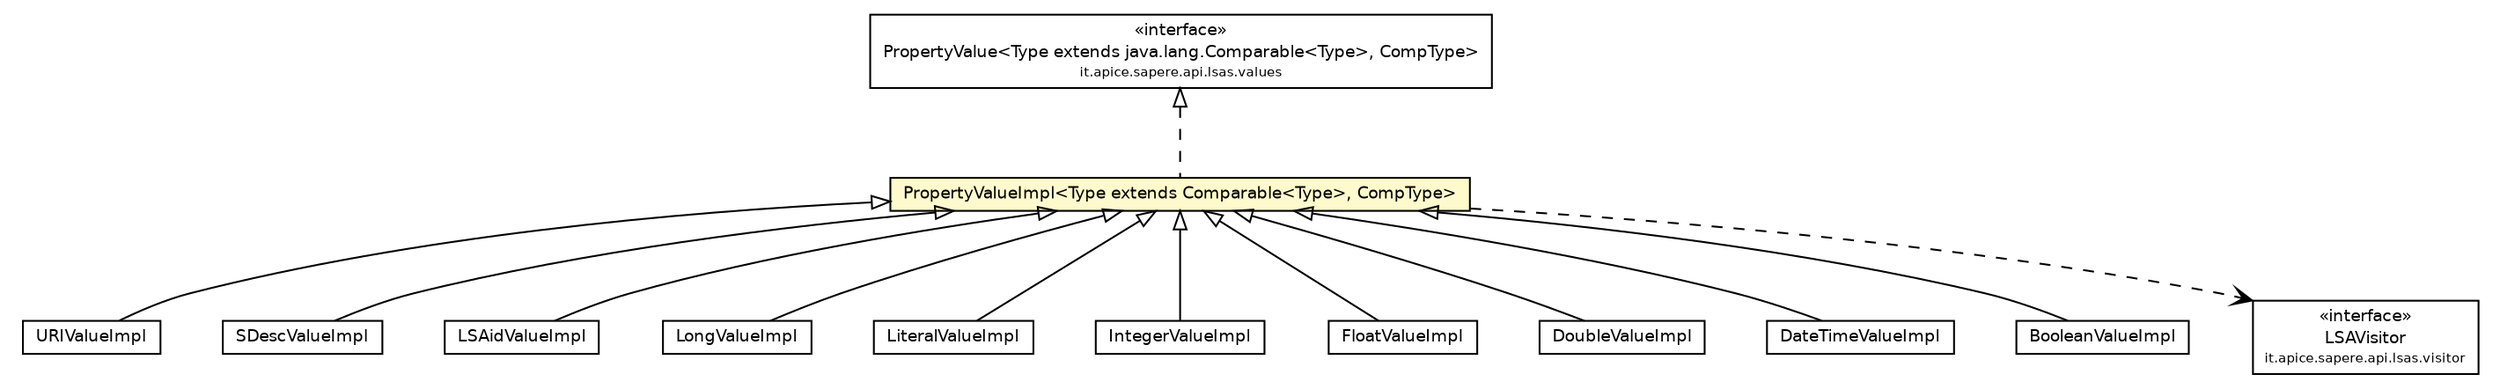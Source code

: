 #!/usr/local/bin/dot
#
# Class diagram 
# Generated by UmlGraph version 4.4 (http://www.spinellis.gr/sw/umlgraph)
#

digraph G {
	edge [fontname="Helvetica",fontsize=10,labelfontname="Helvetica",labelfontsize=10];
	node [fontname="Helvetica",fontsize=10,shape=plaintext];
	// it.apice.sapere.api.lsas.values.impl.URIValueImpl
	c4086 [label=<<table border="0" cellborder="1" cellspacing="0" cellpadding="2" port="p" href="./URIValueImpl.html">
		<tr><td><table border="0" cellspacing="0" cellpadding="1">
			<tr><td> URIValueImpl </td></tr>
		</table></td></tr>
		</table>>, fontname="Helvetica", fontcolor="black", fontsize=9.0];
	// it.apice.sapere.api.lsas.values.impl.SDescValueImpl
	c4087 [label=<<table border="0" cellborder="1" cellspacing="0" cellpadding="2" port="p" href="./SDescValueImpl.html">
		<tr><td><table border="0" cellspacing="0" cellpadding="1">
			<tr><td> SDescValueImpl </td></tr>
		</table></td></tr>
		</table>>, fontname="Helvetica", fontcolor="black", fontsize=9.0];
	// it.apice.sapere.api.lsas.values.impl.PropertyValueImpl<Type extends java.lang.Comparable<Type>, CompType>
	c4088 [label=<<table border="0" cellborder="1" cellspacing="0" cellpadding="2" port="p" bgcolor="lemonChiffon" href="./PropertyValueImpl.html">
		<tr><td><table border="0" cellspacing="0" cellpadding="1">
			<tr><td> PropertyValueImpl&lt;Type extends Comparable&lt;Type&gt;, CompType&gt; </td></tr>
		</table></td></tr>
		</table>>, fontname="Helvetica", fontcolor="black", fontsize=9.0];
	// it.apice.sapere.api.lsas.values.impl.LSAidValueImpl
	c4089 [label=<<table border="0" cellborder="1" cellspacing="0" cellpadding="2" port="p" href="./LSAidValueImpl.html">
		<tr><td><table border="0" cellspacing="0" cellpadding="1">
			<tr><td> LSAidValueImpl </td></tr>
		</table></td></tr>
		</table>>, fontname="Helvetica", fontcolor="black", fontsize=9.0];
	// it.apice.sapere.api.lsas.values.impl.LongValueImpl
	c4090 [label=<<table border="0" cellborder="1" cellspacing="0" cellpadding="2" port="p" href="./LongValueImpl.html">
		<tr><td><table border="0" cellspacing="0" cellpadding="1">
			<tr><td> LongValueImpl </td></tr>
		</table></td></tr>
		</table>>, fontname="Helvetica", fontcolor="black", fontsize=9.0];
	// it.apice.sapere.api.lsas.values.impl.LiteralValueImpl
	c4091 [label=<<table border="0" cellborder="1" cellspacing="0" cellpadding="2" port="p" href="./LiteralValueImpl.html">
		<tr><td><table border="0" cellspacing="0" cellpadding="1">
			<tr><td> LiteralValueImpl </td></tr>
		</table></td></tr>
		</table>>, fontname="Helvetica", fontcolor="black", fontsize=9.0];
	// it.apice.sapere.api.lsas.values.impl.IntegerValueImpl
	c4092 [label=<<table border="0" cellborder="1" cellspacing="0" cellpadding="2" port="p" href="./IntegerValueImpl.html">
		<tr><td><table border="0" cellspacing="0" cellpadding="1">
			<tr><td> IntegerValueImpl </td></tr>
		</table></td></tr>
		</table>>, fontname="Helvetica", fontcolor="black", fontsize=9.0];
	// it.apice.sapere.api.lsas.values.impl.FloatValueImpl
	c4093 [label=<<table border="0" cellborder="1" cellspacing="0" cellpadding="2" port="p" href="./FloatValueImpl.html">
		<tr><td><table border="0" cellspacing="0" cellpadding="1">
			<tr><td> FloatValueImpl </td></tr>
		</table></td></tr>
		</table>>, fontname="Helvetica", fontcolor="black", fontsize=9.0];
	// it.apice.sapere.api.lsas.values.impl.DoubleValueImpl
	c4094 [label=<<table border="0" cellborder="1" cellspacing="0" cellpadding="2" port="p" href="./DoubleValueImpl.html">
		<tr><td><table border="0" cellspacing="0" cellpadding="1">
			<tr><td> DoubleValueImpl </td></tr>
		</table></td></tr>
		</table>>, fontname="Helvetica", fontcolor="black", fontsize=9.0];
	// it.apice.sapere.api.lsas.values.impl.DateTimeValueImpl
	c4095 [label=<<table border="0" cellborder="1" cellspacing="0" cellpadding="2" port="p" href="./DateTimeValueImpl.html">
		<tr><td><table border="0" cellspacing="0" cellpadding="1">
			<tr><td> DateTimeValueImpl </td></tr>
		</table></td></tr>
		</table>>, fontname="Helvetica", fontcolor="black", fontsize=9.0];
	// it.apice.sapere.api.lsas.values.impl.BooleanValueImpl
	c4096 [label=<<table border="0" cellborder="1" cellspacing="0" cellpadding="2" port="p" href="./BooleanValueImpl.html">
		<tr><td><table border="0" cellspacing="0" cellpadding="1">
			<tr><td> BooleanValueImpl </td></tr>
		</table></td></tr>
		</table>>, fontname="Helvetica", fontcolor="black", fontsize=9.0];
	//it.apice.sapere.api.lsas.values.impl.URIValueImpl extends it.apice.sapere.api.lsas.values.impl.PropertyValueImpl<java.net.URI, it.apice.sapere.api.lsas.values.URIValue>
	c4088:p -> c4086:p [dir=back,arrowtail=empty];
	//it.apice.sapere.api.lsas.values.impl.SDescValueImpl extends it.apice.sapere.api.lsas.values.impl.PropertyValueImpl<it.apice.sapere.api.lsas.SemanticDescription, it.apice.sapere.api.lsas.values.SDescValue>
	c4088:p -> c4087:p [dir=back,arrowtail=empty];
	//it.apice.sapere.api.lsas.values.impl.PropertyValueImpl<Type extends java.lang.Comparable<Type>, CompType> implements it.apice.sapere.api.lsas.values.PropertyValue<Type extends java.lang.Comparable<Type>, CompType>
	c4097:p -> c4088:p [dir=back,arrowtail=empty,style=dashed];
	//it.apice.sapere.api.lsas.values.impl.LSAidValueImpl extends it.apice.sapere.api.lsas.values.impl.PropertyValueImpl<it.apice.sapere.api.lsas.LSAid, it.apice.sapere.api.lsas.values.LSAidValue>
	c4088:p -> c4089:p [dir=back,arrowtail=empty];
	//it.apice.sapere.api.lsas.values.impl.LongValueImpl extends it.apice.sapere.api.lsas.values.impl.PropertyValueImpl<java.lang.Long, it.apice.sapere.api.lsas.values.LongValue>
	c4088:p -> c4090:p [dir=back,arrowtail=empty];
	//it.apice.sapere.api.lsas.values.impl.LiteralValueImpl extends it.apice.sapere.api.lsas.values.impl.PropertyValueImpl<java.lang.String, it.apice.sapere.api.lsas.values.LiteralValue>
	c4088:p -> c4091:p [dir=back,arrowtail=empty];
	//it.apice.sapere.api.lsas.values.impl.IntegerValueImpl extends it.apice.sapere.api.lsas.values.impl.PropertyValueImpl<java.lang.Integer, it.apice.sapere.api.lsas.values.IntegerValue>
	c4088:p -> c4092:p [dir=back,arrowtail=empty];
	//it.apice.sapere.api.lsas.values.impl.FloatValueImpl extends it.apice.sapere.api.lsas.values.impl.PropertyValueImpl<java.lang.Float, it.apice.sapere.api.lsas.values.FloatValue>
	c4088:p -> c4093:p [dir=back,arrowtail=empty];
	//it.apice.sapere.api.lsas.values.impl.DoubleValueImpl extends it.apice.sapere.api.lsas.values.impl.PropertyValueImpl<java.lang.Double, it.apice.sapere.api.lsas.values.DoubleValue>
	c4088:p -> c4094:p [dir=back,arrowtail=empty];
	//it.apice.sapere.api.lsas.values.impl.DateTimeValueImpl extends it.apice.sapere.api.lsas.values.impl.PropertyValueImpl<java.util.Date, it.apice.sapere.api.lsas.values.DateTimeValue>
	c4088:p -> c4095:p [dir=back,arrowtail=empty];
	//it.apice.sapere.api.lsas.values.impl.BooleanValueImpl extends it.apice.sapere.api.lsas.values.impl.PropertyValueImpl<java.lang.Boolean, it.apice.sapere.api.lsas.values.BooleanValue>
	c4088:p -> c4096:p [dir=back,arrowtail=empty];
	// it.apice.sapere.api.lsas.values.impl.PropertyValueImpl<Type extends java.lang.Comparable<Type>, CompType> DEPEND it.apice.sapere.api.lsas.visitor.LSAVisitor
	c4088:p -> c4098:p [taillabel="", label="", headlabel="", fontname="Helvetica", fontcolor="black", fontsize=10.0, color="black", arrowhead=open, style=dashed];
	// it.apice.sapere.api.lsas.values.PropertyValue<Type extends java.lang.Comparable<Type>, CompType>
	c4097 [label=<<table border="0" cellborder="1" cellspacing="0" cellpadding="2" port="p" href="http://java.sun.com/j2se/1.4.2/docs/api/it/apice/sapere/api/lsas/values/PropertyValue.html">
		<tr><td><table border="0" cellspacing="0" cellpadding="1">
			<tr><td> &laquo;interface&raquo; </td></tr>
			<tr><td> PropertyValue&lt;Type extends java.lang.Comparable&lt;Type&gt;, CompType&gt; </td></tr>
			<tr><td><font point-size="7.0"> it.apice.sapere.api.lsas.values </font></td></tr>
		</table></td></tr>
		</table>>, fontname="Helvetica", fontcolor="black", fontsize=9.0];
	// it.apice.sapere.api.lsas.visitor.LSAVisitor
	c4098 [label=<<table border="0" cellborder="1" cellspacing="0" cellpadding="2" port="p" href="http://java.sun.com/j2se/1.4.2/docs/api/it/apice/sapere/api/lsas/visitor/LSAVisitor.html">
		<tr><td><table border="0" cellspacing="0" cellpadding="1">
			<tr><td> &laquo;interface&raquo; </td></tr>
			<tr><td> LSAVisitor </td></tr>
			<tr><td><font point-size="7.0"> it.apice.sapere.api.lsas.visitor </font></td></tr>
		</table></td></tr>
		</table>>, fontname="Helvetica", fontcolor="black", fontsize=9.0];
}

